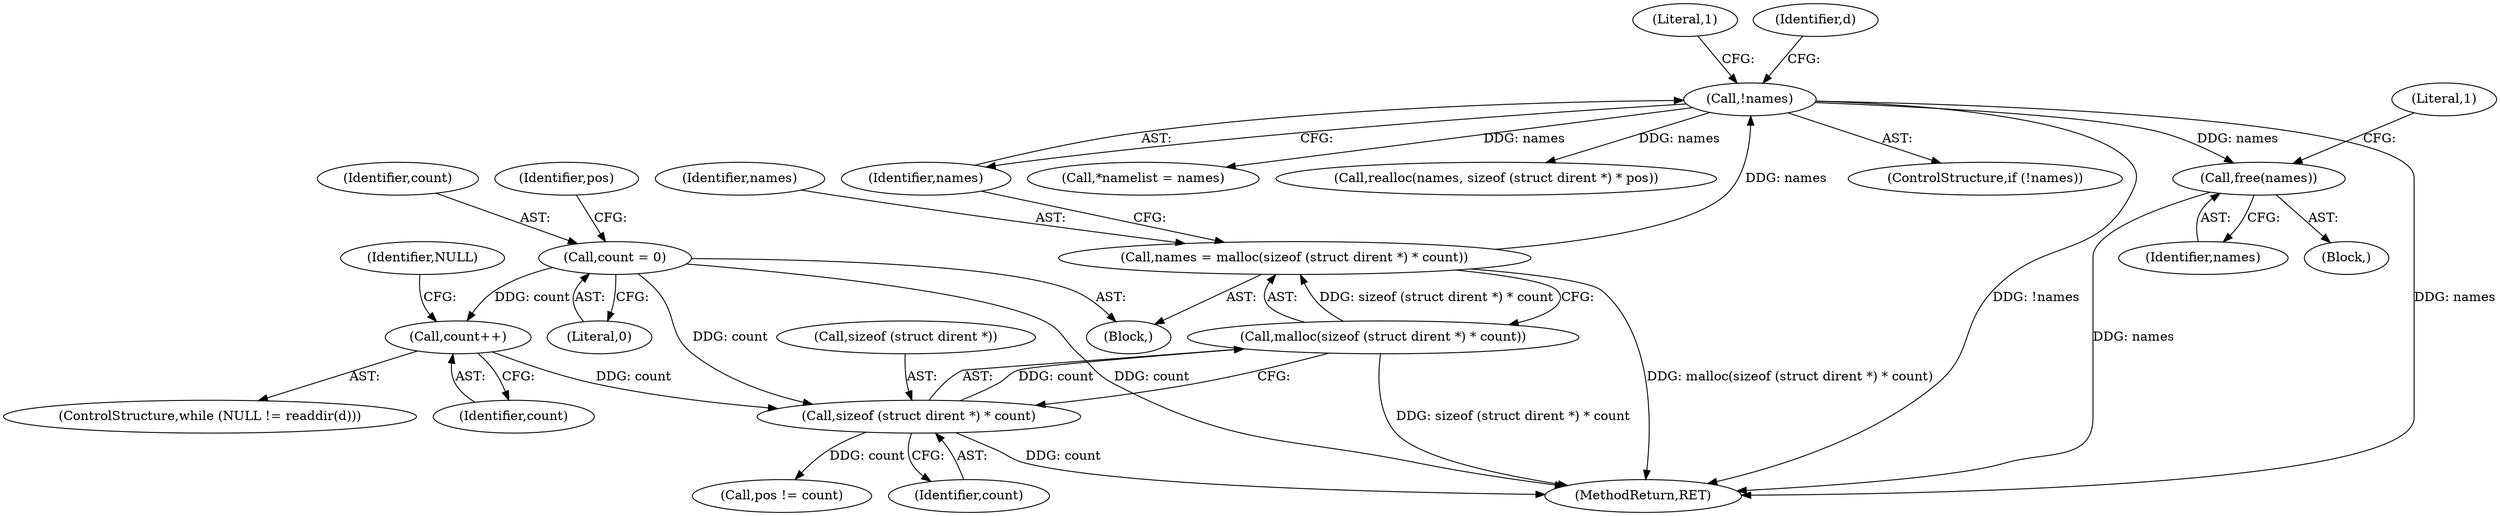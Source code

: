 digraph "0_boa_e139b87835994d007fbd64eead6c1455d7b8cf4e@API" {
"1000165" [label="(Call,free(names))"];
"1000151" [label="(Call,!names)"];
"1000143" [label="(Call,names = malloc(sizeof (struct dirent *) * count))"];
"1000145" [label="(Call,malloc(sizeof (struct dirent *) * count))"];
"1000146" [label="(Call,sizeof (struct dirent *) * count)"];
"1000139" [label="(Call,count++)"];
"1000115" [label="(Call,count = 0)"];
"1000146" [label="(Call,sizeof (struct dirent *) * count)"];
"1000232" [label="(MethodReturn,RET)"];
"1000226" [label="(Call,*namelist = names)"];
"1000139" [label="(Call,count++)"];
"1000115" [label="(Call,count = 0)"];
"1000136" [label="(Identifier,NULL)"];
"1000116" [label="(Identifier,count)"];
"1000155" [label="(Literal,1)"];
"1000145" [label="(Call,malloc(sizeof (struct dirent *) * count))"];
"1000149" [label="(Identifier,count)"];
"1000120" [label="(Identifier,pos)"];
"1000157" [label="(Identifier,d)"];
"1000166" [label="(Identifier,names)"];
"1000117" [label="(Literal,0)"];
"1000152" [label="(Identifier,names)"];
"1000220" [label="(Call,realloc(names, sizeof (struct dirent *) * pos))"];
"1000164" [label="(Block,)"];
"1000147" [label="(Call,sizeof (struct dirent *))"];
"1000151" [label="(Call,!names)"];
"1000143" [label="(Call,names = malloc(sizeof (struct dirent *) * count))"];
"1000215" [label="(Call,pos != count)"];
"1000140" [label="(Identifier,count)"];
"1000106" [label="(Block,)"];
"1000165" [label="(Call,free(names))"];
"1000169" [label="(Literal,1)"];
"1000150" [label="(ControlStructure,if (!names))"];
"1000134" [label="(ControlStructure,while (NULL != readdir(d)))"];
"1000144" [label="(Identifier,names)"];
"1000165" -> "1000164"  [label="AST: "];
"1000165" -> "1000166"  [label="CFG: "];
"1000166" -> "1000165"  [label="AST: "];
"1000169" -> "1000165"  [label="CFG: "];
"1000165" -> "1000232"  [label="DDG: names"];
"1000151" -> "1000165"  [label="DDG: names"];
"1000151" -> "1000150"  [label="AST: "];
"1000151" -> "1000152"  [label="CFG: "];
"1000152" -> "1000151"  [label="AST: "];
"1000155" -> "1000151"  [label="CFG: "];
"1000157" -> "1000151"  [label="CFG: "];
"1000151" -> "1000232"  [label="DDG: !names"];
"1000151" -> "1000232"  [label="DDG: names"];
"1000143" -> "1000151"  [label="DDG: names"];
"1000151" -> "1000220"  [label="DDG: names"];
"1000151" -> "1000226"  [label="DDG: names"];
"1000143" -> "1000106"  [label="AST: "];
"1000143" -> "1000145"  [label="CFG: "];
"1000144" -> "1000143"  [label="AST: "];
"1000145" -> "1000143"  [label="AST: "];
"1000152" -> "1000143"  [label="CFG: "];
"1000143" -> "1000232"  [label="DDG: malloc(sizeof (struct dirent *) * count)"];
"1000145" -> "1000143"  [label="DDG: sizeof (struct dirent *) * count"];
"1000145" -> "1000146"  [label="CFG: "];
"1000146" -> "1000145"  [label="AST: "];
"1000145" -> "1000232"  [label="DDG: sizeof (struct dirent *) * count"];
"1000146" -> "1000145"  [label="DDG: count"];
"1000146" -> "1000149"  [label="CFG: "];
"1000147" -> "1000146"  [label="AST: "];
"1000149" -> "1000146"  [label="AST: "];
"1000146" -> "1000232"  [label="DDG: count"];
"1000139" -> "1000146"  [label="DDG: count"];
"1000115" -> "1000146"  [label="DDG: count"];
"1000146" -> "1000215"  [label="DDG: count"];
"1000139" -> "1000134"  [label="AST: "];
"1000139" -> "1000140"  [label="CFG: "];
"1000140" -> "1000139"  [label="AST: "];
"1000136" -> "1000139"  [label="CFG: "];
"1000115" -> "1000139"  [label="DDG: count"];
"1000115" -> "1000106"  [label="AST: "];
"1000115" -> "1000117"  [label="CFG: "];
"1000116" -> "1000115"  [label="AST: "];
"1000117" -> "1000115"  [label="AST: "];
"1000120" -> "1000115"  [label="CFG: "];
"1000115" -> "1000232"  [label="DDG: count"];
}
